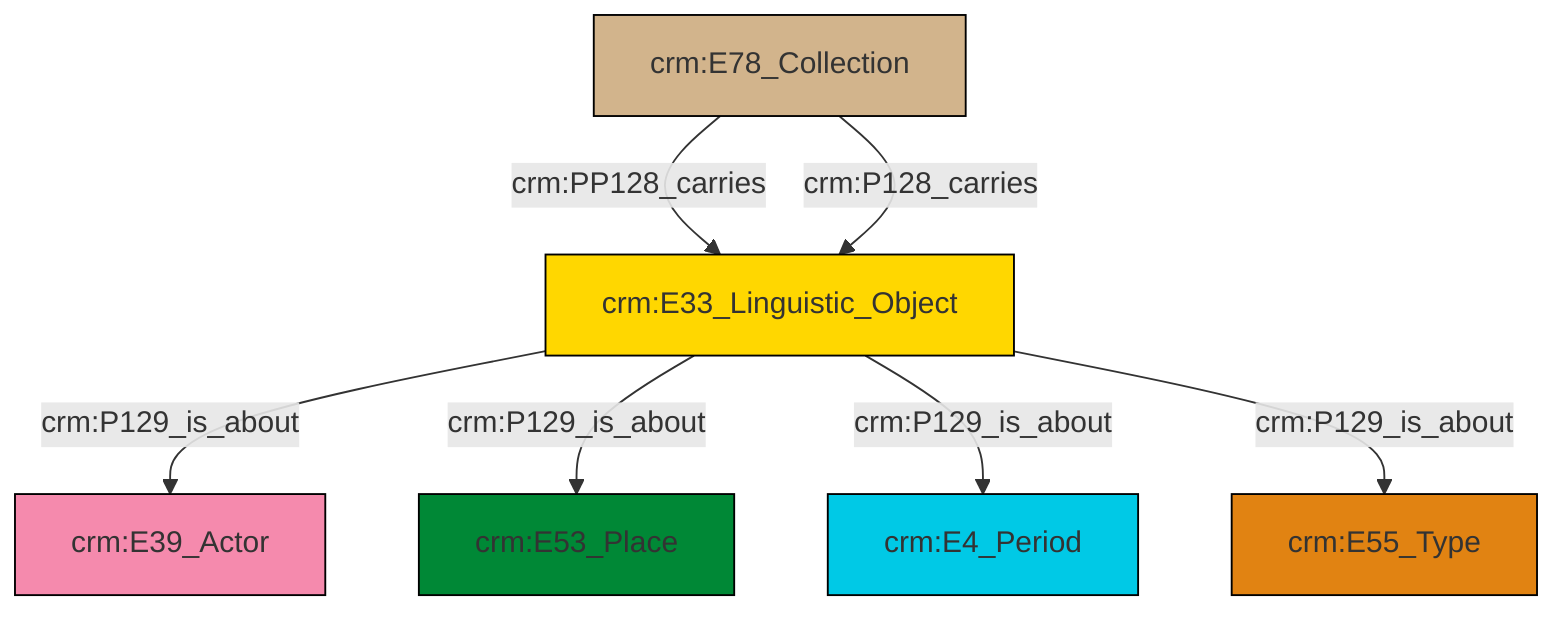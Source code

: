 graph TD
classDef Literal fill:#f2f2f2,stroke:#000000;
classDef CRM_Entity fill:#FFFFFF,stroke:#000000;
classDef Temporal_Entity fill:#00C9E6, stroke:#000000;
classDef Type fill:#E18312, stroke:#000000;
classDef Time-Span fill:#2C9C91, stroke:#000000;
classDef Appellation fill:#FFEB7F, stroke:#000000;
classDef Place fill:#008836, stroke:#000000;
classDef Persistent_Item fill:#B266B2, stroke:#000000;
classDef Conceptual_Object fill:#FFD700, stroke:#000000;
classDef Physical_Thing fill:#D2B48C, stroke:#000000;
classDef Actor fill:#f58aad, stroke:#000000;
classDef PC_Classes fill:#4ce600, stroke:#000000;
classDef Multi fill:#cccccc,stroke:#000000;

2["crm:E33_Linguistic_Object"]:::Conceptual_Object -->|crm:P129_is_about| 3["crm:E39_Actor"]:::Actor
0["crm:E78_Collection"]:::Physical_Thing -->|crm:PP128_carries| 2["crm:E33_Linguistic_Object"]:::Conceptual_Object
2["crm:E33_Linguistic_Object"]:::Conceptual_Object -->|crm:P129_is_about| 6["crm:E53_Place"]:::Place
0["crm:E78_Collection"]:::Physical_Thing -->|crm:P128_carries| 2["crm:E33_Linguistic_Object"]:::Conceptual_Object
2["crm:E33_Linguistic_Object"]:::Conceptual_Object -->|crm:P129_is_about| 9["crm:E4_Period"]:::Temporal_Entity
2["crm:E33_Linguistic_Object"]:::Conceptual_Object -->|crm:P129_is_about| 4["crm:E55_Type"]:::Type